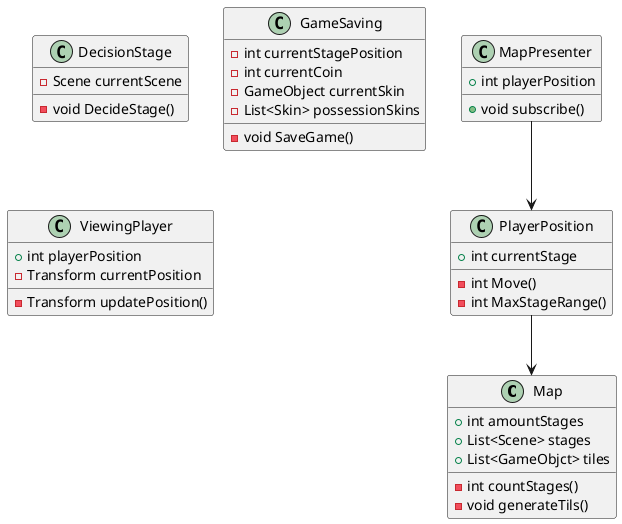 @startuml MapScene
class Map{
    +int amountStages
    +List<Scene> stages
    +List<GameObjct> tiles
    -int countStages()
    -void generateTils()
}
class PlayerPosition{
    +int currentStage
    -int Move()
    -int MaxStageRange()
}
class DecisionStage{
    -Scene currentScene
    -void DecideStage()
}
class GameSaving{
    -int currentStagePosition
    -int currentCoin
    -GameObject currentSkin
    -List<Skin> possessionSkins
    -void SaveGame()
}
class MapPresenter{
    +int playerPosition
    +void subscribe()
}
class ViewingPlayer{
    +int playerPosition
    -Transform currentPosition
    -Transform updatePosition()
}
PlayerPosition-->Map
MapPresenter-->PlayerPosition
@enduml